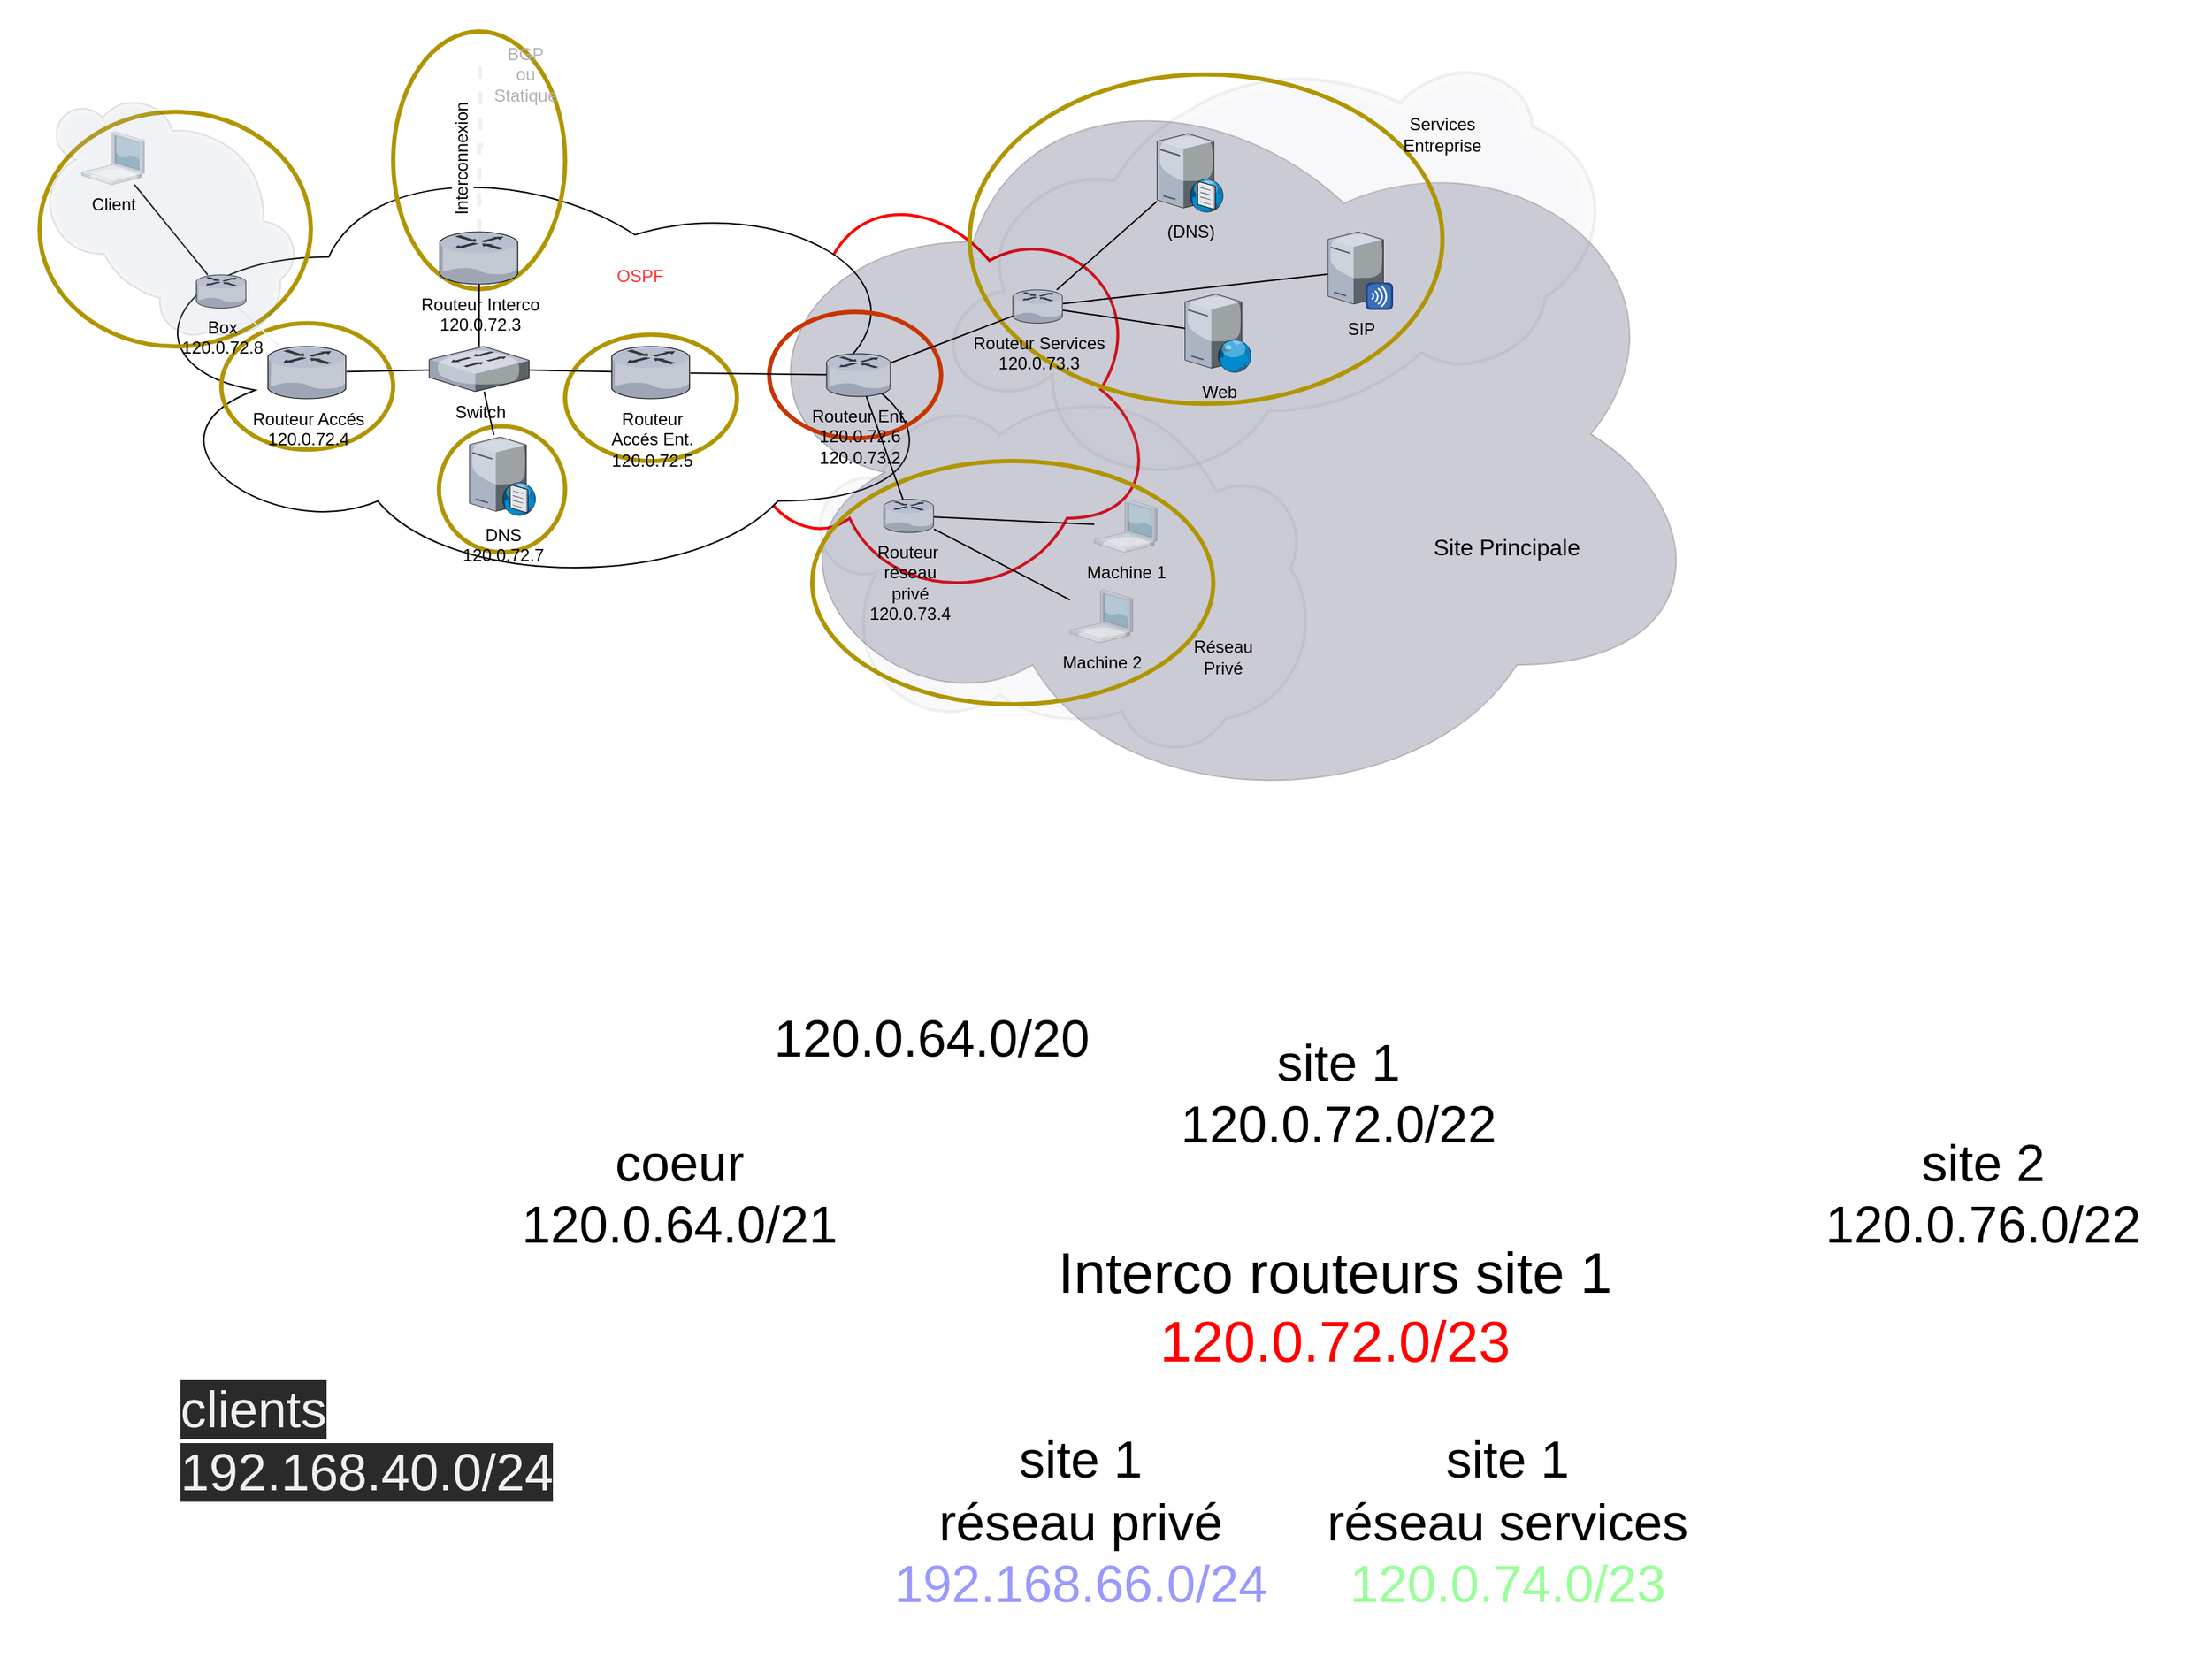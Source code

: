 <mxfile>
    <diagram id="RFPpvGqabJ30Rk53xzAh" name="Page-1">
        <mxGraphModel dx="1358" dy="766" grid="1" gridSize="10" guides="1" tooltips="1" connect="1" arrows="1" fold="1" page="1" pageScale="1" pageWidth="827" pageHeight="1169" math="0" shadow="0">
            <root>
                <mxCell id="0"/>
                <mxCell id="1" parent="0"/>
                <mxCell id="81" value="" style="ellipse;shape=cloud;whiteSpace=wrap;html=1;fillColor=none;strokeWidth=2;strokeColor=#FF0000;" parent="1" vertex="1">
                    <mxGeometry x="560" y="140" width="310" height="300" as="geometry"/>
                </mxCell>
                <mxCell id="17" value="" style="ellipse;shape=cloud;whiteSpace=wrap;html=1;" parent="1" vertex="1">
                    <mxGeometry x="150" y="120" width="570" height="310" as="geometry"/>
                </mxCell>
                <mxCell id="16" value="" style="ellipse;shape=cloud;whiteSpace=wrap;html=1;opacity=20;fillColor=#000033;" parent="1" vertex="1">
                    <mxGeometry x="570" y="52.36" width="690" height="537.64" as="geometry"/>
                </mxCell>
                <mxCell id="54" value="" style="verticalLabelPosition=bottom;html=1;verticalAlign=top;align=center;outlineConnect=0;shape=mxgraph.citrix.cloud;opacity=5;rotation=15;strokeColor=#CCFFCC;strokeWidth=8;fillColor=#99FF99;" parent="1" vertex="1">
                    <mxGeometry x="631.11" y="294.38" width="350" height="244.35" as="geometry"/>
                </mxCell>
                <mxCell id="40" value="" style="verticalLabelPosition=bottom;html=1;verticalAlign=top;strokeColor=none;align=center;outlineConnect=0;shape=mxgraph.citrix.cloud;fillColor=#2a2a2a;opacity=5;rotation=-15;" parent="1" vertex="1">
                    <mxGeometry x="718.43" y="74.13" width="462.71" height="254.23" as="geometry"/>
                </mxCell>
                <mxCell id="73" value="" style="ellipse;whiteSpace=wrap;html=1;strokeWidth=3;strokeColor=#B09500;fontColor=#000000;fillColor=none;" parent="1" vertex="1">
                    <mxGeometry x="630" y="340" width="280" height="170" as="geometry"/>
                </mxCell>
                <mxCell id="72" value="" style="ellipse;whiteSpace=wrap;html=1;strokeColor=#B09500;fontColor=#000000;fillColor=none;strokeWidth=3;" parent="1" vertex="1">
                    <mxGeometry x="740" y="70" width="330" height="230" as="geometry"/>
                </mxCell>
                <mxCell id="77" value="" style="ellipse;whiteSpace=wrap;html=1;strokeWidth=3;strokeColor=#C73500;fontColor=#000000;fillColor=none;" parent="1" vertex="1">
                    <mxGeometry x="600" y="235.88" width="120" height="88.25" as="geometry"/>
                </mxCell>
                <mxCell id="79" value="" style="ellipse;whiteSpace=wrap;html=1;strokeWidth=3;strokeColor=#B09500;fontColor=#000000;fillColor=none;" parent="1" vertex="1">
                    <mxGeometry x="457.5" y="251.75" width="120" height="88.25" as="geometry"/>
                </mxCell>
                <mxCell id="80" value="" style="ellipse;whiteSpace=wrap;html=1;aspect=fixed;strokeWidth=3;strokeColor=#B09500;fontColor=#000000;fillColor=none;" parent="1" vertex="1">
                    <mxGeometry x="369.48" y="315.75" width="88.02" height="88.02" as="geometry"/>
                </mxCell>
                <mxCell id="78" value="" style="ellipse;whiteSpace=wrap;html=1;strokeWidth=3;strokeColor=#B09500;fontColor=#000000;fillColor=none;" parent="1" vertex="1">
                    <mxGeometry x="217.5" y="243.73" width="120" height="88.25" as="geometry"/>
                </mxCell>
                <mxCell id="74" value="" style="ellipse;whiteSpace=wrap;html=1;strokeWidth=3;strokeColor=#B09500;fontColor=#000000;fillColor=none;" parent="1" vertex="1">
                    <mxGeometry x="90.63" y="96.16" width="189.37" height="163.84" as="geometry"/>
                </mxCell>
                <mxCell id="76" value="" style="ellipse;whiteSpace=wrap;html=1;strokeWidth=3;strokeColor=#B09500;fontColor=#000000;fillColor=none;" parent="1" vertex="1">
                    <mxGeometry x="337.5" y="40" width="120" height="180" as="geometry"/>
                </mxCell>
                <mxCell id="10" value="" style="edgeStyle=orthogonalEdgeStyle;rounded=0;orthogonalLoop=1;jettySize=auto;html=1;strokeColor=#f0f0f0;endArrow=none;endFill=0;strokeWidth=3;dashed=1;" parent="1" source="2" edge="1">
                    <mxGeometry relative="1" as="geometry">
                        <mxPoint x="398" y="60" as="targetPoint"/>
                    </mxGeometry>
                </mxCell>
                <mxCell id="13" value="&lt;font style=&quot;font-size: 12px&quot;&gt;Interconnexion&lt;/font&gt;" style="edgeLabel;html=1;align=center;verticalAlign=middle;resizable=0;points=[];rotation=270;" parent="10" vertex="1" connectable="0">
                    <mxGeometry x="0.821" y="-1" relative="1" as="geometry">
                        <mxPoint x="-14" y="58" as="offset"/>
                    </mxGeometry>
                </mxCell>
                <mxCell id="2" value="Routeur Interco&lt;br&gt;120.0.72.3" style="verticalLabelPosition=bottom;aspect=fixed;html=1;verticalAlign=top;strokeColor=none;align=center;outlineConnect=0;shape=mxgraph.citrix.router;" parent="1" vertex="1">
                    <mxGeometry x="370" y="180" width="55" height="36.5" as="geometry"/>
                </mxCell>
                <mxCell id="3" value="Routeur&lt;br&gt;Accés Ent.&lt;br&gt;120.0.72.5" style="verticalLabelPosition=bottom;aspect=fixed;html=1;verticalAlign=top;strokeColor=none;align=center;outlineConnect=0;shape=mxgraph.citrix.router;" parent="1" vertex="1">
                    <mxGeometry x="490" y="260" width="55" height="36.5" as="geometry"/>
                </mxCell>
                <mxCell id="4" value="Routeur Accés&lt;br&gt;120.0.72.4" style="verticalLabelPosition=bottom;aspect=fixed;html=1;verticalAlign=top;strokeColor=none;align=center;outlineConnect=0;shape=mxgraph.citrix.router;" parent="1" vertex="1">
                    <mxGeometry x="250" y="260" width="55" height="36.5" as="geometry"/>
                </mxCell>
                <mxCell id="21" value="" style="endArrow=none;html=1;strokeColor=#f0f0f0;strokeWidth=1;" parent="1" source="20" target="4" edge="1">
                    <mxGeometry width="50" height="50" relative="1" as="geometry">
                        <mxPoint x="330" y="290" as="sourcePoint"/>
                        <mxPoint x="380" y="240" as="targetPoint"/>
                    </mxGeometry>
                </mxCell>
                <mxCell id="30" value="" style="endArrow=none;html=1;" parent="1" source="75" target="2" edge="1">
                    <mxGeometry width="50" height="50" relative="1" as="geometry">
                        <mxPoint x="397.5" y="260" as="sourcePoint"/>
                        <mxPoint x="440" y="230" as="targetPoint"/>
                    </mxGeometry>
                </mxCell>
                <mxCell id="31" value="" style="endArrow=none;html=1;" parent="1" source="75" target="3" edge="1">
                    <mxGeometry width="50" height="50" relative="1" as="geometry">
                        <mxPoint x="425" y="278.25" as="sourcePoint"/>
                        <mxPoint x="440" y="230" as="targetPoint"/>
                    </mxGeometry>
                </mxCell>
                <mxCell id="32" value="" style="endArrow=none;html=1;" parent="1" source="4" target="75" edge="1">
                    <mxGeometry width="50" height="50" relative="1" as="geometry">
                        <mxPoint x="280" y="320" as="sourcePoint"/>
                        <mxPoint x="370" y="278.25" as="targetPoint"/>
                    </mxGeometry>
                </mxCell>
                <mxCell id="34" value="" style="endArrow=none;html=1;" parent="1" source="3" target="33" edge="1">
                    <mxGeometry width="50" height="50" relative="1" as="geometry">
                        <mxPoint x="690" y="320" as="sourcePoint"/>
                        <mxPoint x="740" y="270" as="targetPoint"/>
                    </mxGeometry>
                </mxCell>
                <mxCell id="37" value="" style="endArrow=none;html=1;" parent="1" source="36" target="20" edge="1">
                    <mxGeometry width="50" height="50" relative="1" as="geometry">
                        <mxPoint x="280" y="170" as="sourcePoint"/>
                        <mxPoint x="330" y="120" as="targetPoint"/>
                    </mxGeometry>
                </mxCell>
                <mxCell id="38" value="" style="verticalLabelPosition=bottom;aspect=fixed;html=1;verticalAlign=top;strokeColor=none;align=center;outlineConnect=0;shape=mxgraph.citrix.cloud;fillColor=#2a2a2a;opacity=10;rotation=45;" parent="1" vertex="1">
                    <mxGeometry x="80" y="101.87" width="201.27" height="131.36" as="geometry"/>
                </mxCell>
                <mxCell id="36" value="Client" style="verticalLabelPosition=bottom;aspect=fixed;html=1;verticalAlign=top;strokeColor=none;align=center;outlineConnect=0;shape=mxgraph.citrix.laptop_1;fillColor=#2a2a2a;opacity=30;" parent="1" vertex="1">
                    <mxGeometry x="120" y="110" width="43.73" height="37" as="geometry"/>
                </mxCell>
                <mxCell id="20" value="Box&lt;br&gt;120.0.72.8" style="verticalLabelPosition=bottom;aspect=fixed;html=1;verticalAlign=top;strokeColor=none;align=center;outlineConnect=0;shape=mxgraph.citrix.router;" parent="1" vertex="1">
                    <mxGeometry x="200" y="210" width="35" height="23.23" as="geometry"/>
                </mxCell>
                <mxCell id="25" value="(DNS)" style="verticalLabelPosition=bottom;aspect=fixed;html=1;verticalAlign=top;strokeColor=none;align=center;outlineConnect=0;shape=mxgraph.citrix.dns_server;" parent="1" vertex="1">
                    <mxGeometry x="870.73" y="110" width="46.5" height="56.23" as="geometry"/>
                </mxCell>
                <mxCell id="26" value="Web" style="verticalLabelPosition=bottom;aspect=fixed;html=1;verticalAlign=top;strokeColor=none;align=center;outlineConnect=0;shape=mxgraph.citrix.web_server;" parent="1" vertex="1">
                    <mxGeometry x="890.25" y="223.44" width="46.5" height="54.71" as="geometry"/>
                </mxCell>
                <mxCell id="41" value="Services Entreprise" style="text;html=1;strokeColor=none;fillColor=none;align=center;verticalAlign=middle;whiteSpace=wrap;rounded=0;opacity=10;" parent="1" vertex="1">
                    <mxGeometry x="1050" y="101.87" width="40" height="20" as="geometry"/>
                </mxCell>
                <mxCell id="44" value="Routeur Services&lt;br&gt;120.0.73.3" style="verticalLabelPosition=bottom;aspect=fixed;html=1;verticalAlign=top;strokeColor=none;align=center;outlineConnect=0;shape=mxgraph.citrix.router;" parent="1" vertex="1">
                    <mxGeometry x="770" y="220.5" width="35" height="23.23" as="geometry"/>
                </mxCell>
                <mxCell id="46" value="" style="endArrow=none;html=1;" parent="1" source="44" target="25" edge="1">
                    <mxGeometry width="50" height="50" relative="1" as="geometry">
                        <mxPoint x="790" y="230" as="sourcePoint"/>
                        <mxPoint x="840" y="180" as="targetPoint"/>
                    </mxGeometry>
                </mxCell>
                <mxCell id="47" value="" style="endArrow=none;html=1;" parent="1" source="44" target="26" edge="1">
                    <mxGeometry width="50" height="50" relative="1" as="geometry">
                        <mxPoint x="790" y="230" as="sourcePoint"/>
                        <mxPoint x="840" y="180" as="targetPoint"/>
                    </mxGeometry>
                </mxCell>
                <mxCell id="48" value="" style="endArrow=none;html=1;" parent="1" source="44" target="33" edge="1">
                    <mxGeometry width="50" height="50" relative="1" as="geometry">
                        <mxPoint x="790" y="230" as="sourcePoint"/>
                        <mxPoint x="840" y="180" as="targetPoint"/>
                    </mxGeometry>
                </mxCell>
                <mxCell id="49" value="DNS&lt;br&gt;120.0.72.7" style="verticalLabelPosition=bottom;aspect=fixed;html=1;verticalAlign=top;strokeColor=none;align=center;outlineConnect=0;shape=mxgraph.citrix.dns_server;" parent="1" vertex="1">
                    <mxGeometry x="390.76" y="321.89" width="46.5" height="56.23" as="geometry"/>
                </mxCell>
                <mxCell id="50" value="" style="endArrow=none;html=1;" parent="1" source="75" target="49" edge="1">
                    <mxGeometry width="50" height="50" relative="1" as="geometry">
                        <mxPoint x="400.699" y="296.5" as="sourcePoint"/>
                        <mxPoint x="500" y="230" as="targetPoint"/>
                    </mxGeometry>
                </mxCell>
                <mxCell id="52" value="&lt;font color=&quot;#b3b3b3&quot;&gt;BGP&lt;br&gt;ou&lt;br&gt;Statique&lt;/font&gt;" style="text;html=1;strokeColor=none;fillColor=none;align=center;verticalAlign=middle;whiteSpace=wrap;rounded=0;opacity=10;" parent="1" vertex="1">
                    <mxGeometry x="410" y="60" width="40" height="20" as="geometry"/>
                </mxCell>
                <mxCell id="53" value="&lt;font color=&quot;#ff3333&quot;&gt;OSPF&lt;/font&gt;" style="text;html=1;strokeColor=none;fillColor=none;align=center;verticalAlign=middle;whiteSpace=wrap;rounded=0;opacity=10;" parent="1" vertex="1">
                    <mxGeometry x="490" y="200.5" width="40" height="20" as="geometry"/>
                </mxCell>
                <mxCell id="45" value="Routeur&amp;nbsp;&lt;br&gt;réseau&lt;br&gt;privé&lt;br&gt;120.0.73.4" style="verticalLabelPosition=bottom;aspect=fixed;html=1;verticalAlign=top;strokeColor=none;align=center;outlineConnect=0;shape=mxgraph.citrix.router;" parent="1" vertex="1">
                    <mxGeometry x="680" y="366.77" width="35" height="23.23" as="geometry"/>
                </mxCell>
                <mxCell id="55" value="Réseau&lt;br&gt;Privé" style="text;html=1;strokeColor=none;fillColor=none;align=center;verticalAlign=middle;whiteSpace=wrap;rounded=0;opacity=10;" parent="1" vertex="1">
                    <mxGeometry x="896.75" y="467" width="40" height="20" as="geometry"/>
                </mxCell>
                <mxCell id="43" value="&lt;font style=&quot;font-size: 16px&quot;&gt;Site Principale&lt;/font&gt;" style="text;html=1;strokeColor=none;fillColor=none;align=center;verticalAlign=middle;whiteSpace=wrap;rounded=0;opacity=10;" parent="1" vertex="1">
                    <mxGeometry x="1060" y="390" width="110" height="20" as="geometry"/>
                </mxCell>
                <mxCell id="56" value="" style="endArrow=none;html=1;" parent="1" source="33" target="45" edge="1">
                    <mxGeometry width="50" height="50" relative="1" as="geometry">
                        <mxPoint x="1010" y="390" as="sourcePoint"/>
                        <mxPoint x="1060" y="340" as="targetPoint"/>
                    </mxGeometry>
                </mxCell>
                <mxCell id="33" value="Routeur&amp;nbsp;Ent.&lt;br&gt;120.0.72.6&lt;br&gt;120.0.73.2" style="verticalLabelPosition=bottom;aspect=fixed;html=1;verticalAlign=top;strokeColor=none;align=center;outlineConnect=0;shape=mxgraph.citrix.router;" parent="1" vertex="1">
                    <mxGeometry x="640" y="265.08" width="45" height="29.86" as="geometry"/>
                </mxCell>
                <mxCell id="57" value="Machine 2" style="verticalLabelPosition=bottom;aspect=fixed;html=1;verticalAlign=top;strokeColor=none;align=center;outlineConnect=0;shape=mxgraph.citrix.laptop_1;fillColor=#2a2a2a;opacity=30;" parent="1" vertex="1">
                    <mxGeometry x="810" y="430" width="43.73" height="37" as="geometry"/>
                </mxCell>
                <mxCell id="58" value="Machine 1" style="verticalLabelPosition=bottom;aspect=fixed;html=1;verticalAlign=top;strokeColor=none;align=center;outlineConnect=0;shape=mxgraph.citrix.laptop_1;fillColor=#2a2a2a;opacity=30;" parent="1" vertex="1">
                    <mxGeometry x="827" y="366.77" width="43.73" height="37" as="geometry"/>
                </mxCell>
                <mxCell id="59" value="" style="endArrow=none;html=1;" parent="1" source="45" target="58" edge="1">
                    <mxGeometry width="50" height="50" relative="1" as="geometry">
                        <mxPoint x="740" y="340" as="sourcePoint"/>
                        <mxPoint x="790" y="290" as="targetPoint"/>
                    </mxGeometry>
                </mxCell>
                <mxCell id="60" value="" style="endArrow=none;html=1;" parent="1" source="45" target="57" edge="1">
                    <mxGeometry width="50" height="50" relative="1" as="geometry">
                        <mxPoint x="740" y="340" as="sourcePoint"/>
                        <mxPoint x="790" y="290" as="targetPoint"/>
                    </mxGeometry>
                </mxCell>
                <mxCell id="61" value="SIP" style="verticalLabelPosition=bottom;aspect=fixed;html=1;verticalAlign=top;strokeColor=none;align=center;outlineConnect=0;shape=mxgraph.citrix.merchandising_server;" parent="1" vertex="1">
                    <mxGeometry x="990" y="180" width="45" height="54" as="geometry"/>
                </mxCell>
                <mxCell id="63" value="" style="endArrow=none;html=1;" parent="1" source="44" target="61" edge="1">
                    <mxGeometry width="50" height="50" relative="1" as="geometry">
                        <mxPoint x="800" y="340" as="sourcePoint"/>
                        <mxPoint x="850" y="290" as="targetPoint"/>
                    </mxGeometry>
                </mxCell>
                <mxCell id="64" value="&lt;font style=&quot;font-size: 36px&quot;&gt;&lt;br&gt;&lt;br&gt; 120.0.64.0/20 &lt;/font&gt;" style="text;html=1;strokeColor=none;fillColor=none;align=center;verticalAlign=middle;whiteSpace=wrap;rounded=0;" parent="1" vertex="1">
                    <mxGeometry x="555.73" y="590" width="315" height="220" as="geometry"/>
                </mxCell>
                <mxCell id="65" value="&lt;font style=&quot;font-size: 36px&quot;&gt;&lt;br&gt;coeur&lt;br&gt; 120.0.64.0/21&lt;/font&gt;" style="text;html=1;strokeColor=none;fillColor=none;align=center;verticalAlign=middle;whiteSpace=wrap;rounded=0;" parent="1" vertex="1">
                    <mxGeometry x="380" y="720" width="315" height="220" as="geometry"/>
                </mxCell>
                <mxCell id="66" value="&lt;font style=&quot;font-size: 36px&quot;&gt;&lt;br&gt;site 1&lt;br&gt; 120.0.72.0/22&lt;/font&gt;" style="text;html=1;strokeColor=none;fillColor=none;align=center;verticalAlign=middle;whiteSpace=wrap;rounded=0;" parent="1" vertex="1">
                    <mxGeometry x="840" y="650" width="315" height="220" as="geometry"/>
                </mxCell>
                <mxCell id="67" value="&lt;font style=&quot;font-size: 36px&quot;&gt;&lt;br&gt;site 2&lt;br&gt; 120.0.76.0/22&lt;/font&gt;" style="text;html=1;strokeColor=none;fillColor=none;align=center;verticalAlign=middle;whiteSpace=wrap;rounded=0;" parent="1" vertex="1">
                    <mxGeometry x="1290" y="720" width="315" height="220" as="geometry"/>
                </mxCell>
                <mxCell id="68" value="&lt;font style=&quot;font-size: 36px&quot;&gt;&lt;br&gt;site 1&lt;br&gt;réseau privé&lt;br&gt;&lt;font color=&quot;#9999ff&quot;&gt;192.168.66.0/24&lt;/font&gt;&lt;/font&gt;" style="text;html=1;strokeColor=none;fillColor=none;align=center;verticalAlign=middle;whiteSpace=wrap;rounded=0;" parent="1" vertex="1">
                    <mxGeometry x="660" y="949" width="315" height="220" as="geometry"/>
                </mxCell>
                <mxCell id="69" value="&lt;font style=&quot;font-size: 36px&quot;&gt;&lt;br&gt;site 1&lt;br&gt;réseau services&lt;br&gt;&lt;font color=&quot;#99ff99&quot;&gt; 120.0.74.0/23&lt;/font&gt;&lt;/font&gt;" style="text;html=1;strokeColor=none;fillColor=none;align=center;verticalAlign=middle;whiteSpace=wrap;rounded=0;" parent="1" vertex="1">
                    <mxGeometry x="957.5" y="949" width="315" height="220" as="geometry"/>
                </mxCell>
                <mxCell id="71" value="&lt;br style=&quot;color: rgb(240 , 240 , 240) ; font-family: &amp;#34;helvetica&amp;#34; ; font-size: 36px ; font-style: normal ; font-weight: 400 ; letter-spacing: normal ; text-align: center ; text-indent: 0px ; text-transform: none ; word-spacing: 0px ; background-color: rgb(42 , 42 , 42)&quot;&gt;&lt;span style=&quot;color: rgb(240 , 240 , 240) ; font-family: &amp;#34;helvetica&amp;#34; ; font-size: 36px ; font-style: normal ; font-weight: 400 ; letter-spacing: normal ; text-align: center ; text-indent: 0px ; text-transform: none ; word-spacing: 0px ; background-color: rgb(42 , 42 , 42) ; display: inline ; float: none&quot;&gt;clients&lt;/span&gt;&lt;br style=&quot;color: rgb(240 , 240 , 240) ; font-family: &amp;#34;helvetica&amp;#34; ; font-size: 36px ; font-style: normal ; font-weight: 400 ; letter-spacing: normal ; text-align: center ; text-indent: 0px ; text-transform: none ; word-spacing: 0px ; background-color: rgb(42 , 42 , 42)&quot;&gt;&lt;span style=&quot;color: rgb(240 , 240 , 240) ; font-family: &amp;#34;helvetica&amp;#34; ; font-size: 36px ; font-style: normal ; font-weight: 400 ; letter-spacing: normal ; text-align: center ; text-indent: 0px ; text-transform: none ; word-spacing: 0px ; background-color: rgb(42 , 42 , 42) ; display: inline ; float: none&quot;&gt;192.168.40.0/24&lt;/span&gt;" style="text;whiteSpace=wrap;html=1;" parent="1" vertex="1">
                    <mxGeometry x="186.5" y="960" width="250" height="230" as="geometry"/>
                </mxCell>
                <mxCell id="75" value="Switch" style="verticalLabelPosition=bottom;aspect=fixed;html=1;verticalAlign=top;strokeColor=none;align=center;outlineConnect=0;shape=mxgraph.citrix.switch;fillColor=none;" parent="1" vertex="1">
                    <mxGeometry x="362.59" y="260" width="69.83" height="31.5" as="geometry"/>
                </mxCell>
                <mxCell id="82" value="Interco routeurs site 1&lt;br&gt;&lt;font color=&quot;#ff0000&quot;&gt;120.0.72.0/23&lt;/font&gt;" style="text;html=1;strokeColor=none;fillColor=none;align=center;verticalAlign=middle;whiteSpace=wrap;rounded=0;fontSize=40;" parent="1" vertex="1">
                    <mxGeometry x="800" y="920" width="390" height="20" as="geometry"/>
                </mxCell>
            </root>
        </mxGraphModel>
    </diagram>
</mxfile>